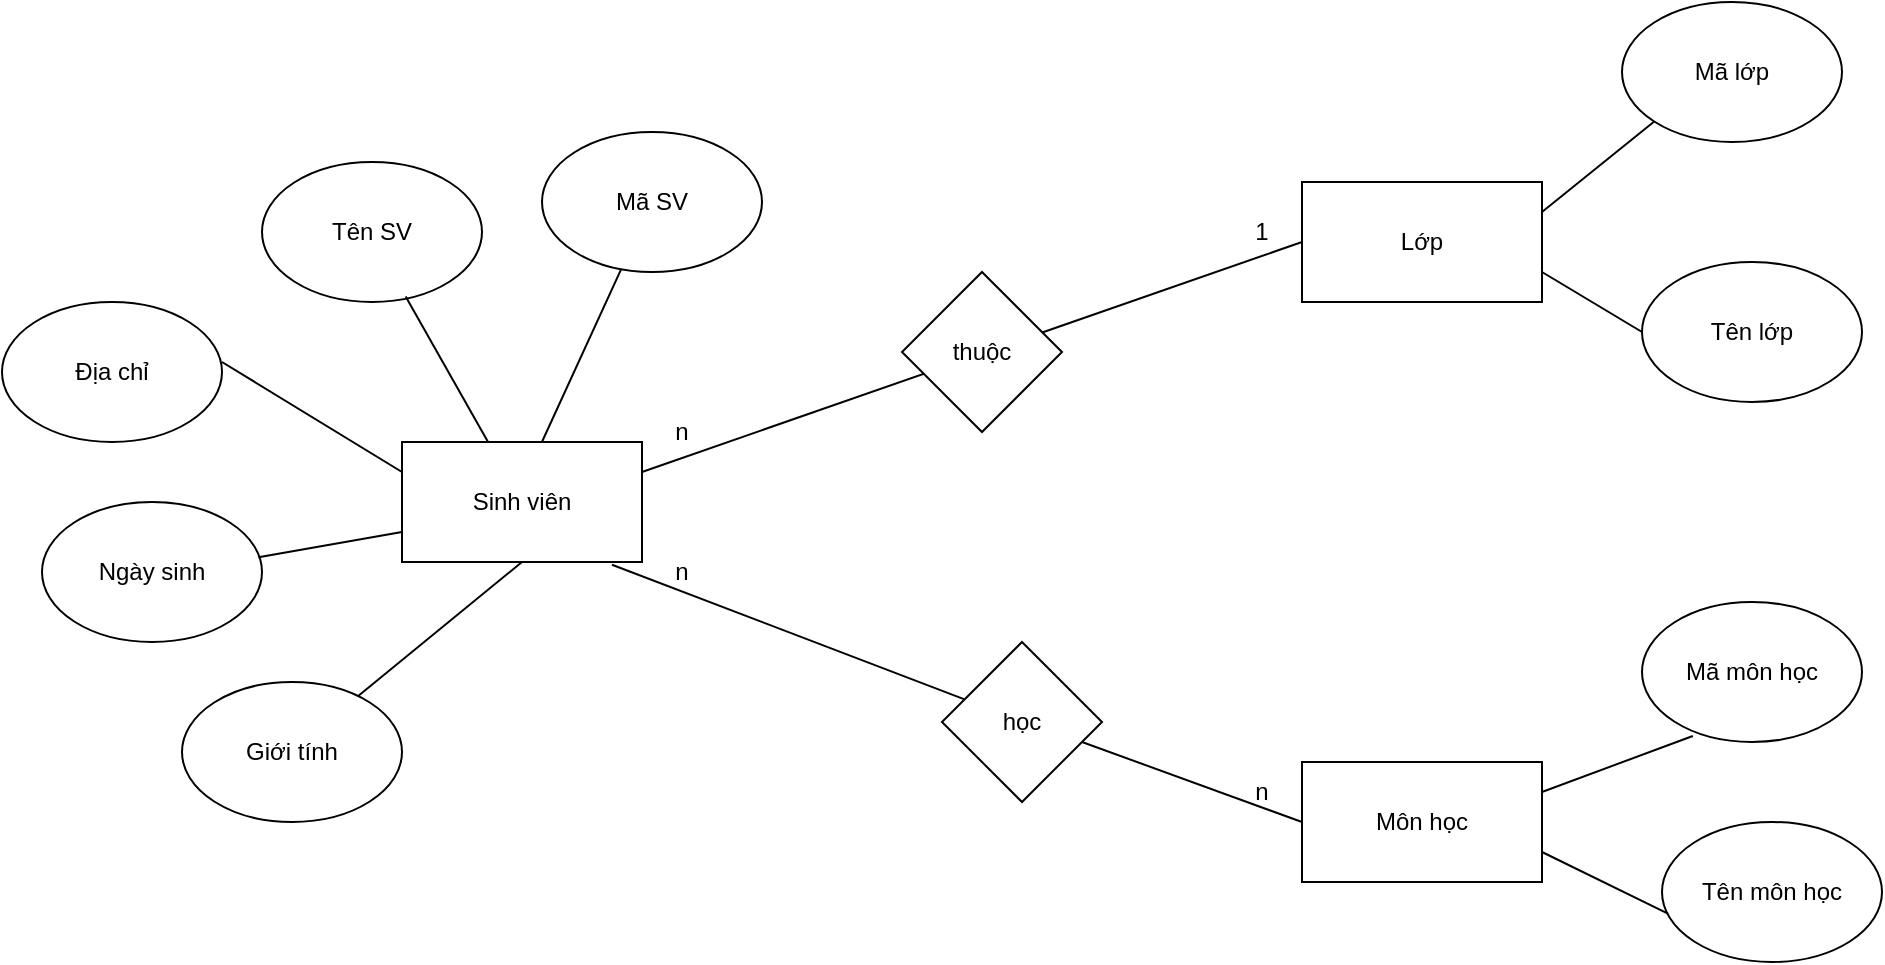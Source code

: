 <mxfile version="21.6.5" type="device">
  <diagram name="Trang-1" id="p62aqOML7kbpuCwVP4KD">
    <mxGraphModel dx="1877" dy="1711" grid="1" gridSize="10" guides="1" tooltips="1" connect="1" arrows="1" fold="1" page="1" pageScale="1" pageWidth="827" pageHeight="1169" math="0" shadow="0">
      <root>
        <mxCell id="0" />
        <mxCell id="1" parent="0" />
        <mxCell id="f2oaKoV2DqDzSWuzfAGS-1" value="Sinh viên" style="rounded=0;whiteSpace=wrap;html=1;" vertex="1" parent="1">
          <mxGeometry x="150" y="190" width="120" height="60" as="geometry" />
        </mxCell>
        <mxCell id="f2oaKoV2DqDzSWuzfAGS-4" value="" style="endArrow=none;html=1;rounded=0;entryX=0;entryY=0.25;entryDx=0;entryDy=0;" edge="1" parent="1" target="f2oaKoV2DqDzSWuzfAGS-1">
          <mxGeometry width="50" height="50" relative="1" as="geometry">
            <mxPoint x="60" y="150" as="sourcePoint" />
            <mxPoint x="140" y="190" as="targetPoint" />
          </mxGeometry>
        </mxCell>
        <mxCell id="f2oaKoV2DqDzSWuzfAGS-5" value="Mã SV" style="ellipse;whiteSpace=wrap;html=1;" vertex="1" parent="1">
          <mxGeometry x="220" y="35" width="110" height="70" as="geometry" />
        </mxCell>
        <mxCell id="f2oaKoV2DqDzSWuzfAGS-7" value="Giới tính" style="ellipse;whiteSpace=wrap;html=1;" vertex="1" parent="1">
          <mxGeometry x="40" y="310" width="110" height="70" as="geometry" />
        </mxCell>
        <mxCell id="f2oaKoV2DqDzSWuzfAGS-8" value="Tên SV" style="ellipse;whiteSpace=wrap;html=1;" vertex="1" parent="1">
          <mxGeometry x="80" y="50" width="110" height="70" as="geometry" />
        </mxCell>
        <mxCell id="f2oaKoV2DqDzSWuzfAGS-9" value="Ngày sinh" style="ellipse;whiteSpace=wrap;html=1;" vertex="1" parent="1">
          <mxGeometry x="-30" y="220" width="110" height="70" as="geometry" />
        </mxCell>
        <mxCell id="f2oaKoV2DqDzSWuzfAGS-10" value="Địa chỉ" style="ellipse;whiteSpace=wrap;html=1;" vertex="1" parent="1">
          <mxGeometry x="-50" y="120" width="110" height="70" as="geometry" />
        </mxCell>
        <mxCell id="f2oaKoV2DqDzSWuzfAGS-11" value="" style="endArrow=none;html=1;rounded=0;entryX=0;entryY=0.75;entryDx=0;entryDy=0;exitX=0.984;exitY=0.394;exitDx=0;exitDy=0;exitPerimeter=0;" edge="1" parent="1" source="f2oaKoV2DqDzSWuzfAGS-9" target="f2oaKoV2DqDzSWuzfAGS-1">
          <mxGeometry width="50" height="50" relative="1" as="geometry">
            <mxPoint x="90" y="320" as="sourcePoint" />
            <mxPoint x="140" y="270" as="targetPoint" />
          </mxGeometry>
        </mxCell>
        <mxCell id="f2oaKoV2DqDzSWuzfAGS-12" value="" style="endArrow=none;html=1;rounded=0;exitX=0.798;exitY=0.103;exitDx=0;exitDy=0;exitPerimeter=0;entryX=0.5;entryY=1;entryDx=0;entryDy=0;" edge="1" parent="1" source="f2oaKoV2DqDzSWuzfAGS-7" target="f2oaKoV2DqDzSWuzfAGS-1">
          <mxGeometry width="50" height="50" relative="1" as="geometry">
            <mxPoint x="150" y="310" as="sourcePoint" />
            <mxPoint x="200" y="260" as="targetPoint" />
          </mxGeometry>
        </mxCell>
        <mxCell id="f2oaKoV2DqDzSWuzfAGS-13" value="" style="endArrow=none;html=1;rounded=0;exitX=0.583;exitY=0;exitDx=0;exitDy=0;exitPerimeter=0;" edge="1" parent="1" source="f2oaKoV2DqDzSWuzfAGS-1" target="f2oaKoV2DqDzSWuzfAGS-5">
          <mxGeometry width="50" height="50" relative="1" as="geometry">
            <mxPoint x="220" y="180" as="sourcePoint" />
            <mxPoint x="250" y="120" as="targetPoint" />
          </mxGeometry>
        </mxCell>
        <mxCell id="f2oaKoV2DqDzSWuzfAGS-14" value="" style="endArrow=none;html=1;rounded=0;entryX=0.653;entryY=0.96;entryDx=0;entryDy=0;entryPerimeter=0;" edge="1" parent="1" source="f2oaKoV2DqDzSWuzfAGS-1" target="f2oaKoV2DqDzSWuzfAGS-8">
          <mxGeometry width="50" height="50" relative="1" as="geometry">
            <mxPoint x="150" y="180" as="sourcePoint" />
            <mxPoint x="200" y="130" as="targetPoint" />
          </mxGeometry>
        </mxCell>
        <mxCell id="f2oaKoV2DqDzSWuzfAGS-25" value="Lớp" style="rounded=0;whiteSpace=wrap;html=1;" vertex="1" parent="1">
          <mxGeometry x="600" y="60" width="120" height="60" as="geometry" />
        </mxCell>
        <mxCell id="f2oaKoV2DqDzSWuzfAGS-26" value="Mã lớp" style="ellipse;whiteSpace=wrap;html=1;" vertex="1" parent="1">
          <mxGeometry x="760" y="-30" width="110" height="70" as="geometry" />
        </mxCell>
        <mxCell id="f2oaKoV2DqDzSWuzfAGS-27" value="Tên lớp" style="ellipse;whiteSpace=wrap;html=1;" vertex="1" parent="1">
          <mxGeometry x="770" y="100" width="110" height="70" as="geometry" />
        </mxCell>
        <mxCell id="f2oaKoV2DqDzSWuzfAGS-28" value="" style="endArrow=none;html=1;rounded=0;exitX=1;exitY=0.75;exitDx=0;exitDy=0;entryX=0;entryY=0.5;entryDx=0;entryDy=0;" edge="1" parent="1" source="f2oaKoV2DqDzSWuzfAGS-25" target="f2oaKoV2DqDzSWuzfAGS-27">
          <mxGeometry width="50" height="50" relative="1" as="geometry">
            <mxPoint x="670" y="220" as="sourcePoint" />
            <mxPoint x="760" y="130" as="targetPoint" />
          </mxGeometry>
        </mxCell>
        <mxCell id="f2oaKoV2DqDzSWuzfAGS-29" value="" style="endArrow=none;html=1;rounded=0;exitX=1;exitY=0.25;exitDx=0;exitDy=0;entryX=0;entryY=1;entryDx=0;entryDy=0;" edge="1" parent="1" source="f2oaKoV2DqDzSWuzfAGS-25" target="f2oaKoV2DqDzSWuzfAGS-26">
          <mxGeometry width="50" height="50" relative="1" as="geometry">
            <mxPoint x="730" y="90" as="sourcePoint" />
            <mxPoint x="780" y="40" as="targetPoint" />
          </mxGeometry>
        </mxCell>
        <mxCell id="f2oaKoV2DqDzSWuzfAGS-31" value="Môn học" style="rounded=0;whiteSpace=wrap;html=1;" vertex="1" parent="1">
          <mxGeometry x="600" y="350" width="120" height="60" as="geometry" />
        </mxCell>
        <mxCell id="f2oaKoV2DqDzSWuzfAGS-32" value="Tên môn học" style="ellipse;whiteSpace=wrap;html=1;" vertex="1" parent="1">
          <mxGeometry x="780" y="380" width="110" height="70" as="geometry" />
        </mxCell>
        <mxCell id="f2oaKoV2DqDzSWuzfAGS-33" value="Mã môn học" style="ellipse;whiteSpace=wrap;html=1;" vertex="1" parent="1">
          <mxGeometry x="770" y="270" width="110" height="70" as="geometry" />
        </mxCell>
        <mxCell id="f2oaKoV2DqDzSWuzfAGS-34" value="" style="endArrow=none;html=1;rounded=0;entryX=0.027;entryY=0.654;entryDx=0;entryDy=0;entryPerimeter=0;exitX=1;exitY=0.75;exitDx=0;exitDy=0;" edge="1" parent="1" source="f2oaKoV2DqDzSWuzfAGS-31" target="f2oaKoV2DqDzSWuzfAGS-32">
          <mxGeometry width="50" height="50" relative="1" as="geometry">
            <mxPoint x="670" y="490" as="sourcePoint" />
            <mxPoint x="720" y="440" as="targetPoint" />
          </mxGeometry>
        </mxCell>
        <mxCell id="f2oaKoV2DqDzSWuzfAGS-35" value="" style="endArrow=none;html=1;rounded=0;exitX=1;exitY=0.25;exitDx=0;exitDy=0;entryX=0.231;entryY=0.957;entryDx=0;entryDy=0;entryPerimeter=0;" edge="1" parent="1" source="f2oaKoV2DqDzSWuzfAGS-31" target="f2oaKoV2DqDzSWuzfAGS-33">
          <mxGeometry width="50" height="50" relative="1" as="geometry">
            <mxPoint x="750" y="420" as="sourcePoint" />
            <mxPoint x="800" y="370" as="targetPoint" />
          </mxGeometry>
        </mxCell>
        <mxCell id="f2oaKoV2DqDzSWuzfAGS-40" value="" style="endArrow=none;html=1;rounded=0;exitX=1;exitY=0.25;exitDx=0;exitDy=0;entryX=0;entryY=0.5;entryDx=0;entryDy=0;" edge="1" parent="1" source="f2oaKoV2DqDzSWuzfAGS-1" target="f2oaKoV2DqDzSWuzfAGS-25">
          <mxGeometry width="50" height="50" relative="1" as="geometry">
            <mxPoint x="300" y="200" as="sourcePoint" />
            <mxPoint x="350" y="150" as="targetPoint" />
          </mxGeometry>
        </mxCell>
        <mxCell id="f2oaKoV2DqDzSWuzfAGS-41" value="thuộc" style="rhombus;whiteSpace=wrap;html=1;" vertex="1" parent="1">
          <mxGeometry x="400" y="105" width="80" height="80" as="geometry" />
        </mxCell>
        <mxCell id="f2oaKoV2DqDzSWuzfAGS-42" value="n" style="text;html=1;strokeColor=none;fillColor=none;align=center;verticalAlign=middle;whiteSpace=wrap;rounded=0;" vertex="1" parent="1">
          <mxGeometry x="260" y="170" width="60" height="30" as="geometry" />
        </mxCell>
        <mxCell id="f2oaKoV2DqDzSWuzfAGS-43" value="1" style="text;html=1;strokeColor=none;fillColor=none;align=center;verticalAlign=middle;whiteSpace=wrap;rounded=0;" vertex="1" parent="1">
          <mxGeometry x="550" y="70" width="60" height="30" as="geometry" />
        </mxCell>
        <mxCell id="f2oaKoV2DqDzSWuzfAGS-44" value="" style="endArrow=none;html=1;rounded=0;entryX=0;entryY=0.5;entryDx=0;entryDy=0;" edge="1" parent="1" target="f2oaKoV2DqDzSWuzfAGS-31">
          <mxGeometry width="50" height="50" relative="1" as="geometry">
            <mxPoint x="490" y="340" as="sourcePoint" />
            <mxPoint x="300" y="300" as="targetPoint" />
          </mxGeometry>
        </mxCell>
        <mxCell id="f2oaKoV2DqDzSWuzfAGS-47" value="" style="endArrow=none;html=1;rounded=0;exitX=0.875;exitY=1.023;exitDx=0;exitDy=0;exitPerimeter=0;entryX=0.137;entryY=0.357;entryDx=0;entryDy=0;entryPerimeter=0;" edge="1" parent="1" source="f2oaKoV2DqDzSWuzfAGS-1" target="f2oaKoV2DqDzSWuzfAGS-36">
          <mxGeometry width="50" height="50" relative="1" as="geometry">
            <mxPoint x="255" y="251" as="sourcePoint" />
            <mxPoint x="600" y="380" as="targetPoint" />
          </mxGeometry>
        </mxCell>
        <mxCell id="f2oaKoV2DqDzSWuzfAGS-36" value="học" style="rhombus;whiteSpace=wrap;html=1;" vertex="1" parent="1">
          <mxGeometry x="420" y="290" width="80" height="80" as="geometry" />
        </mxCell>
        <mxCell id="f2oaKoV2DqDzSWuzfAGS-48" value="n" style="text;html=1;strokeColor=none;fillColor=none;align=center;verticalAlign=middle;whiteSpace=wrap;rounded=0;" vertex="1" parent="1">
          <mxGeometry x="260" y="240" width="60" height="30" as="geometry" />
        </mxCell>
        <mxCell id="f2oaKoV2DqDzSWuzfAGS-49" value="n" style="text;html=1;strokeColor=none;fillColor=none;align=center;verticalAlign=middle;whiteSpace=wrap;rounded=0;" vertex="1" parent="1">
          <mxGeometry x="550" y="350" width="60" height="30" as="geometry" />
        </mxCell>
      </root>
    </mxGraphModel>
  </diagram>
</mxfile>
